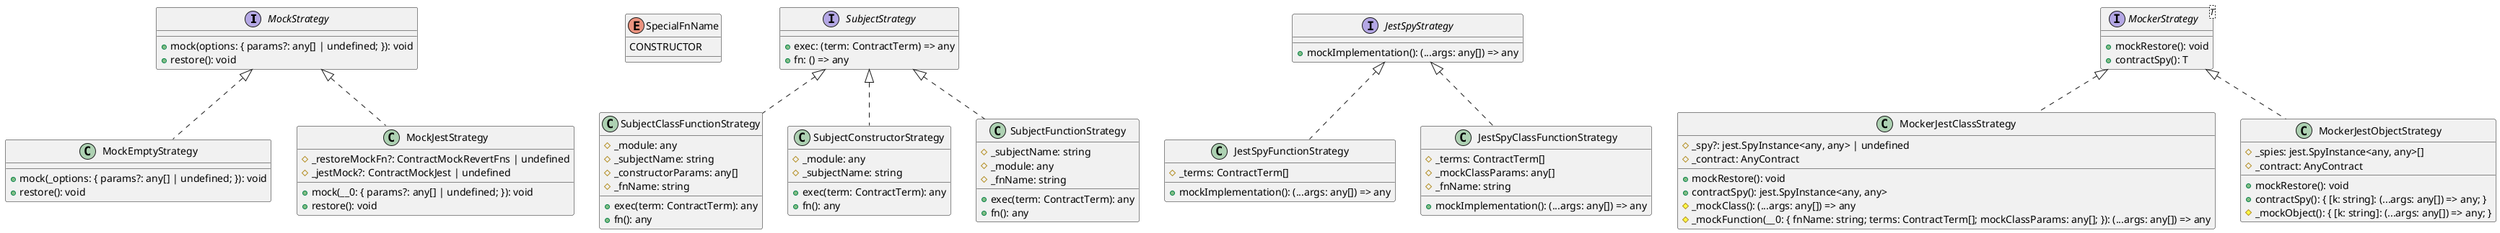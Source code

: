 @startuml
interface MockStrategy {
    +mock(options: { params?: any[] | undefined; }): void
    +restore(): void
}
class MockEmptyStrategy implements MockStrategy {
    +mock(_options: { params?: any[] | undefined; }): void
    +restore(): void
}
class MockJestStrategy implements MockStrategy {
    #_restoreMockFn?: ContractMockRevertFns | undefined
    #_jestMock?: ContractMockJest | undefined
    +mock(__0: { params?: any[] | undefined; }): void
    +restore(): void
}
enum SpecialFnName {
    CONSTRUCTOR
}
interface SubjectStrategy {
    +exec: (term: ContractTerm) => any
    +fn: () => any
}
class SubjectClassFunctionStrategy implements SubjectStrategy {
    #_module: any
    #_subjectName: string
    #_constructorParams: any[]
    #_fnName: string
    +exec(term: ContractTerm): any
    +fn(): any
}
class SubjectConstructorStrategy implements SubjectStrategy {
    #_module: any
    #_subjectName: string
    +exec(term: ContractTerm): any
    +fn(): any
}
class SubjectFunctionStrategy implements SubjectStrategy {
    #_subjectName: string
    #_module: any
    #_fnName: string
    +exec(term: ContractTerm): any
    +fn(): any
}
interface JestSpyStrategy {
    +mockImplementation(): (...args: any[]) => any
}
class JestSpyFunctionStrategy implements JestSpyStrategy {
    #_terms: ContractTerm[]
    +mockImplementation(): (...args: any[]) => any
}
class JestSpyClassFunctionStrategy implements JestSpyStrategy {
    #_terms: ContractTerm[]
    #_mockClassParams: any[]
    #_fnName: string
    +mockImplementation(): (...args: any[]) => any
}
interface MockerStrategy<T> {
    +mockRestore(): void
    +contractSpy(): T
}
class MockerJestClassStrategy implements MockerStrategy {
    #_spy?: jest.SpyInstance<any, any> | undefined
    #_contract: AnyContract
    +mockRestore(): void
    +contractSpy(): jest.SpyInstance<any, any>
    #_mockClass(): (...args: any[]) => any
    #_mockFunction(__0: { fnName: string; terms: ContractTerm[]; mockClassParams: any[]; }): (...args: any[]) => any
}
class MockerJestObjectStrategy implements MockerStrategy {
    #_spies: jest.SpyInstance<any, any>[]
    #_contract: AnyContract
    +mockRestore(): void
    +contractSpy(): { [k: string]: (...args: any[]) => any; }
    #_mockObject(): { [k: string]: (...args: any[]) => any; }
}
@enduml